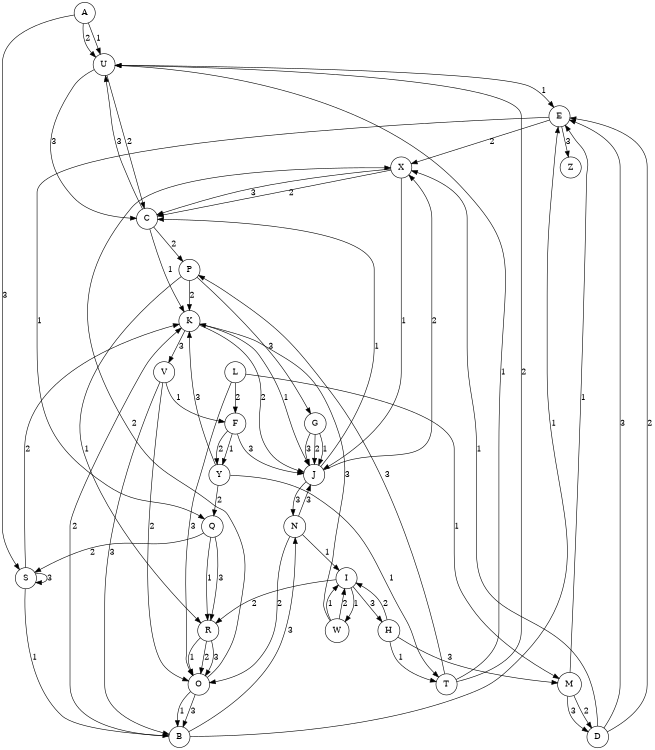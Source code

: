 digraph finite_state_machine {
	rankdir=TB size="8,5"
	node [shape=circle]
	A
	A -> U [label=2]
	A -> U [label=1]
	A -> S [label=3]
	U
	U -> E [label=1]
	U -> C [label=2]
	U -> C [label=3]
	E
	E -> X [label=2]
	E -> Z [label=3]
	E -> Q [label=1]
	X
	X -> C [label=2]
	X -> J [label=1]
	X -> C [label=3]
	C
	C -> U [label=3]
	C -> K [label=1]
	C -> P [label=2]
	K
	K -> V [label=3]
	K -> J [label=2]
	K -> J [label=1]
	V
	V -> F [label=1]
	V -> O [label=2]
	V -> B [label=3]
	F
	F -> Y [label=1]
	F -> J [label=3]
	F -> Y [label=2]
	Y
	Y -> T [label=1]
	Y -> Q [label=2]
	Y -> K [label=3]
	T
	T -> P [label=3]
	T -> U [label=1]
	T -> U [label=2]
	P
	P -> R [label=1]
	P -> K [label=2]
	P -> G [label=3]
	R
	R -> O [label=1]
	R -> O [label=2]
	R -> O [label=3]
	O
	O -> B [label=3]
	O -> B [label=1]
	O -> X [label=2]
	B
	B -> K [label=2]
	B -> E [label=1]
	B -> N [label=3]
	Q
	Q -> S [label=2]
	Q -> R [label=1]
	Q -> R [label=3]
	S
	S -> K [label=2]
	S -> S [label=3]
	S -> B [label=1]
	J
	J -> C [label=1]
	J -> N [label=3]
	J -> X [label=2]
	N
	N -> O [label=2]
	N -> I [label=1]
	N -> J [label=3]
	G
	G -> J [label=2]
	G -> J [label=1]
	G -> J [label=3]
	I
	I -> H [label=3]
	I -> W [label=1]
	I -> R [label=2]
	H
	H -> I [label=2]
	H -> M [label=3]
	H -> T [label=1]
	W
	W -> I [label=1]
	W -> K [label=3]
	W -> I [label=2]
	M
	M -> D [label=2]
	M -> D [label=3]
	M -> E [label=1]
	D
	D -> X [label=1]
	D -> E [label=3]
	D -> E [label=2]
	Z
	L
	L -> M [label=1]
	L -> F [label=2]
	L -> O [label=3]
}
